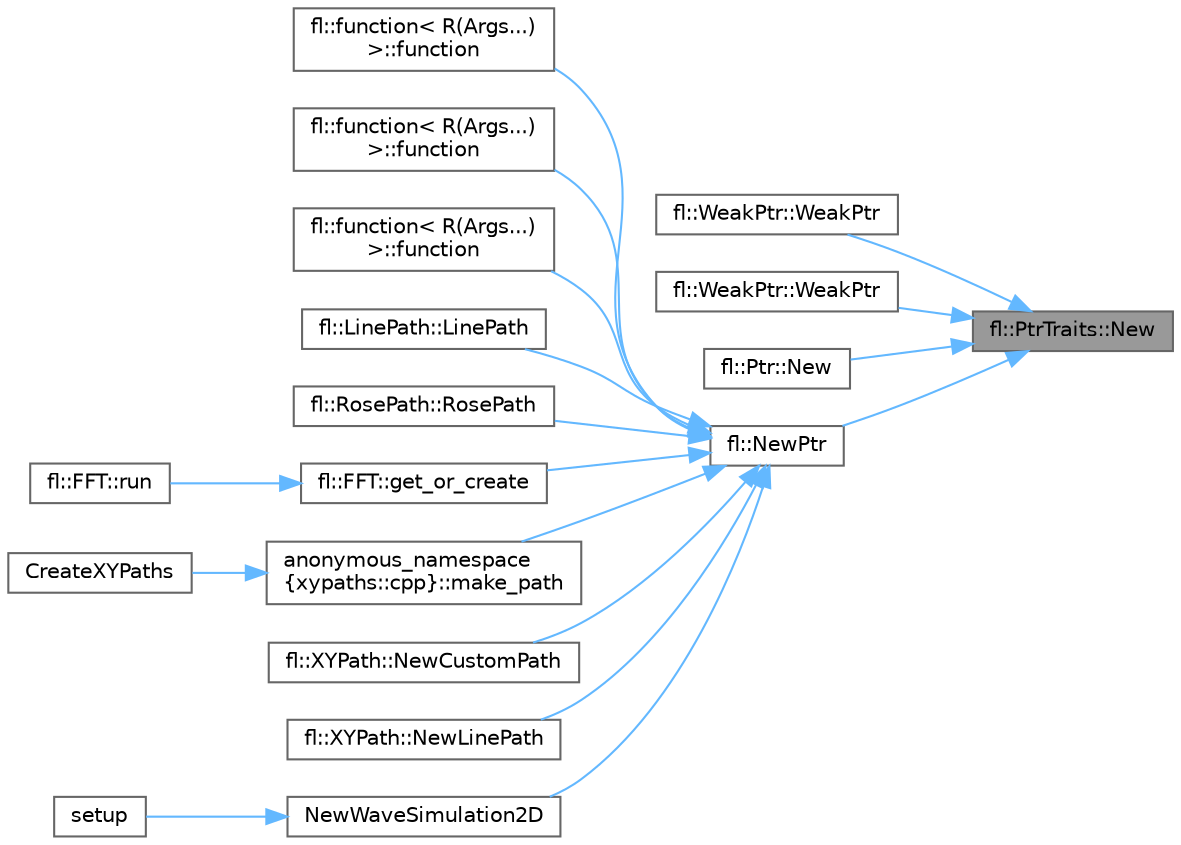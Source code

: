 digraph "fl::PtrTraits::New"
{
 // INTERACTIVE_SVG=YES
 // LATEX_PDF_SIZE
  bgcolor="transparent";
  edge [fontname=Helvetica,fontsize=10,labelfontname=Helvetica,labelfontsize=10];
  node [fontname=Helvetica,fontsize=10,shape=box,height=0.2,width=0.4];
  rankdir="RL";
  Node1 [id="Node000001",label="fl::PtrTraits::New",height=0.2,width=0.4,color="gray40", fillcolor="grey60", style="filled", fontcolor="black",tooltip=" "];
  Node1 -> Node2 [id="edge1_Node000001_Node000002",dir="back",color="steelblue1",style="solid",tooltip=" "];
  Node2 [id="Node000002",label="fl::WeakPtr::WeakPtr",height=0.2,width=0.4,color="grey40", fillcolor="white", style="filled",URL="$db/d77/classfl_1_1_weak_ptr_ae5e7b086bce142fafeda9fd7857a2522.html#ae5e7b086bce142fafeda9fd7857a2522",tooltip=" "];
  Node1 -> Node3 [id="edge2_Node000001_Node000003",dir="back",color="steelblue1",style="solid",tooltip=" "];
  Node3 [id="Node000003",label="fl::WeakPtr::WeakPtr",height=0.2,width=0.4,color="grey40", fillcolor="white", style="filled",URL="$db/d77/classfl_1_1_weak_ptr_a91f5017c37790d882d59ac3517dbb7da.html#a91f5017c37790d882d59ac3517dbb7da",tooltip=" "];
  Node1 -> Node4 [id="edge3_Node000001_Node000004",dir="back",color="steelblue1",style="solid",tooltip=" "];
  Node4 [id="Node000004",label="fl::Ptr::New",height=0.2,width=0.4,color="grey40", fillcolor="white", style="filled",URL="$d1/d56/classfl_1_1_ptr_a4041b6379499b8faf0626509cbb9d357.html#a4041b6379499b8faf0626509cbb9d357",tooltip=" "];
  Node1 -> Node5 [id="edge4_Node000001_Node000005",dir="back",color="steelblue1",style="solid",tooltip=" "];
  Node5 [id="Node000005",label="fl::NewPtr",height=0.2,width=0.4,color="grey40", fillcolor="white", style="filled",URL="$d4/d36/namespacefl_aa46ba73e92c85e05f9ee42f4008cfbe0.html#aa46ba73e92c85e05f9ee42f4008cfbe0",tooltip=" "];
  Node5 -> Node6 [id="edge5_Node000005_Node000006",dir="back",color="steelblue1",style="solid",tooltip=" "];
  Node6 [id="Node000006",label="fl::function\< R(Args...)\l\>::function",height=0.2,width=0.4,color="grey40", fillcolor="white", style="filled",URL="$d5/d9d/classfl_1_1function_3_01_r_07_args_8_8_8_08_4_ae0be16c3c6e9a40cd871199d2307d5b7.html#ae0be16c3c6e9a40cd871199d2307d5b7",tooltip=" "];
  Node5 -> Node7 [id="edge6_Node000005_Node000007",dir="back",color="steelblue1",style="solid",tooltip=" "];
  Node7 [id="Node000007",label="fl::function\< R(Args...)\l\>::function",height=0.2,width=0.4,color="grey40", fillcolor="white", style="filled",URL="$d5/d9d/classfl_1_1function_3_01_r_07_args_8_8_8_08_4_a5d73b6c06fa5ef1bdbaf339cab576c9d.html#a5d73b6c06fa5ef1bdbaf339cab576c9d",tooltip=" "];
  Node5 -> Node8 [id="edge7_Node000005_Node000008",dir="back",color="steelblue1",style="solid",tooltip=" "];
  Node8 [id="Node000008",label="fl::function\< R(Args...)\l\>::function",height=0.2,width=0.4,color="grey40", fillcolor="white", style="filled",URL="$d5/d9d/classfl_1_1function_3_01_r_07_args_8_8_8_08_4_ae70f66609ece914b2b6d678e97a819a3.html#ae70f66609ece914b2b6d678e97a819a3",tooltip=" "];
  Node5 -> Node9 [id="edge8_Node000005_Node000009",dir="back",color="steelblue1",style="solid",tooltip=" "];
  Node9 [id="Node000009",label="fl::LinePath::LinePath",height=0.2,width=0.4,color="grey40", fillcolor="white", style="filled",URL="$d3/da9/classfl_1_1_line_path_aecbdc49722b346f938a537a007818799.html#aecbdc49722b346f938a537a007818799",tooltip=" "];
  Node5 -> Node10 [id="edge9_Node000005_Node000010",dir="back",color="steelblue1",style="solid",tooltip=" "];
  Node10 [id="Node000010",label="fl::RosePath::RosePath",height=0.2,width=0.4,color="grey40", fillcolor="white", style="filled",URL="$d3/dc1/classfl_1_1_rose_path_a07b56a3ed0439b2408f818f1cc53fa58.html#a07b56a3ed0439b2408f818f1cc53fa58",tooltip=" "];
  Node5 -> Node11 [id="edge10_Node000005_Node000011",dir="back",color="steelblue1",style="solid",tooltip=" "];
  Node11 [id="Node000011",label="fl::FFT::get_or_create",height=0.2,width=0.4,color="grey40", fillcolor="white", style="filled",URL="$d1/d47/classfl_1_1_f_f_t_a2f2b31050c11af2512949bb2ca546493.html#a2f2b31050c11af2512949bb2ca546493",tooltip=" "];
  Node11 -> Node12 [id="edge11_Node000011_Node000012",dir="back",color="steelblue1",style="solid",tooltip=" "];
  Node12 [id="Node000012",label="fl::FFT::run",height=0.2,width=0.4,color="grey40", fillcolor="white", style="filled",URL="$d1/d47/classfl_1_1_f_f_t_a63cd4b56f67a2a7c50897b17bbfd7a04.html#a63cd4b56f67a2a7c50897b17bbfd7a04",tooltip=" "];
  Node5 -> Node13 [id="edge12_Node000005_Node000013",dir="back",color="steelblue1",style="solid",tooltip=" "];
  Node13 [id="Node000013",label="anonymous_namespace\l\{xypaths::cpp\}::make_path",height=0.2,width=0.4,color="grey40", fillcolor="white", style="filled",URL="$d7/d76/namespaceanonymous__namespace_02xypaths_8cpp_03_a8091017d8d8c14f1197f3480df54acf5.html#a8091017d8d8c14f1197f3480df54acf5",tooltip=" "];
  Node13 -> Node14 [id="edge13_Node000013_Node000014",dir="back",color="steelblue1",style="solid",tooltip=" "];
  Node14 [id="Node000014",label="CreateXYPaths",height=0.2,width=0.4,color="grey40", fillcolor="white", style="filled",URL="$da/df1/xypaths_8cpp_a216df6dfd9fcc2f1644620313c78ce51.html#a216df6dfd9fcc2f1644620313c78ce51",tooltip=" "];
  Node5 -> Node15 [id="edge14_Node000005_Node000015",dir="back",color="steelblue1",style="solid",tooltip=" "];
  Node15 [id="Node000015",label="fl::XYPath::NewCustomPath",height=0.2,width=0.4,color="grey40", fillcolor="white", style="filled",URL="$d9/df4/classfl_1_1_x_y_path_a3bdba5a2442b731dbad9012a9a2cf177.html#a3bdba5a2442b731dbad9012a9a2cf177",tooltip=" "];
  Node5 -> Node16 [id="edge15_Node000005_Node000016",dir="back",color="steelblue1",style="solid",tooltip=" "];
  Node16 [id="Node000016",label="fl::XYPath::NewLinePath",height=0.2,width=0.4,color="grey40", fillcolor="white", style="filled",URL="$d9/df4/classfl_1_1_x_y_path_a32ddbbb670b08579c9e8d9fb56fcc0ff.html#a32ddbbb670b08579c9e8d9fb56fcc0ff",tooltip=" "];
  Node5 -> Node17 [id="edge16_Node000005_Node000017",dir="back",color="steelblue1",style="solid",tooltip=" "];
  Node17 [id="Node000017",label="NewWaveSimulation2D",height=0.2,width=0.4,color="grey40", fillcolor="white", style="filled",URL="$d7/d15/examples_2_bilinear_compression_2src_2wave_8cpp_a1490bc485ae20e1825270825721a84e9.html#a1490bc485ae20e1825270825721a84e9",tooltip=" "];
  Node17 -> Node18 [id="edge17_Node000017_Node000018",dir="back",color="steelblue1",style="solid",tooltip=" "];
  Node18 [id="Node000018",label="setup",height=0.2,width=0.4,color="grey40", fillcolor="white", style="filled",URL="$da/d05/_bilinear_compression_8ino_a4fc01d736fe50cf5b977f755b675f11d.html#a4fc01d736fe50cf5b977f755b675f11d",tooltip=" "];
}
